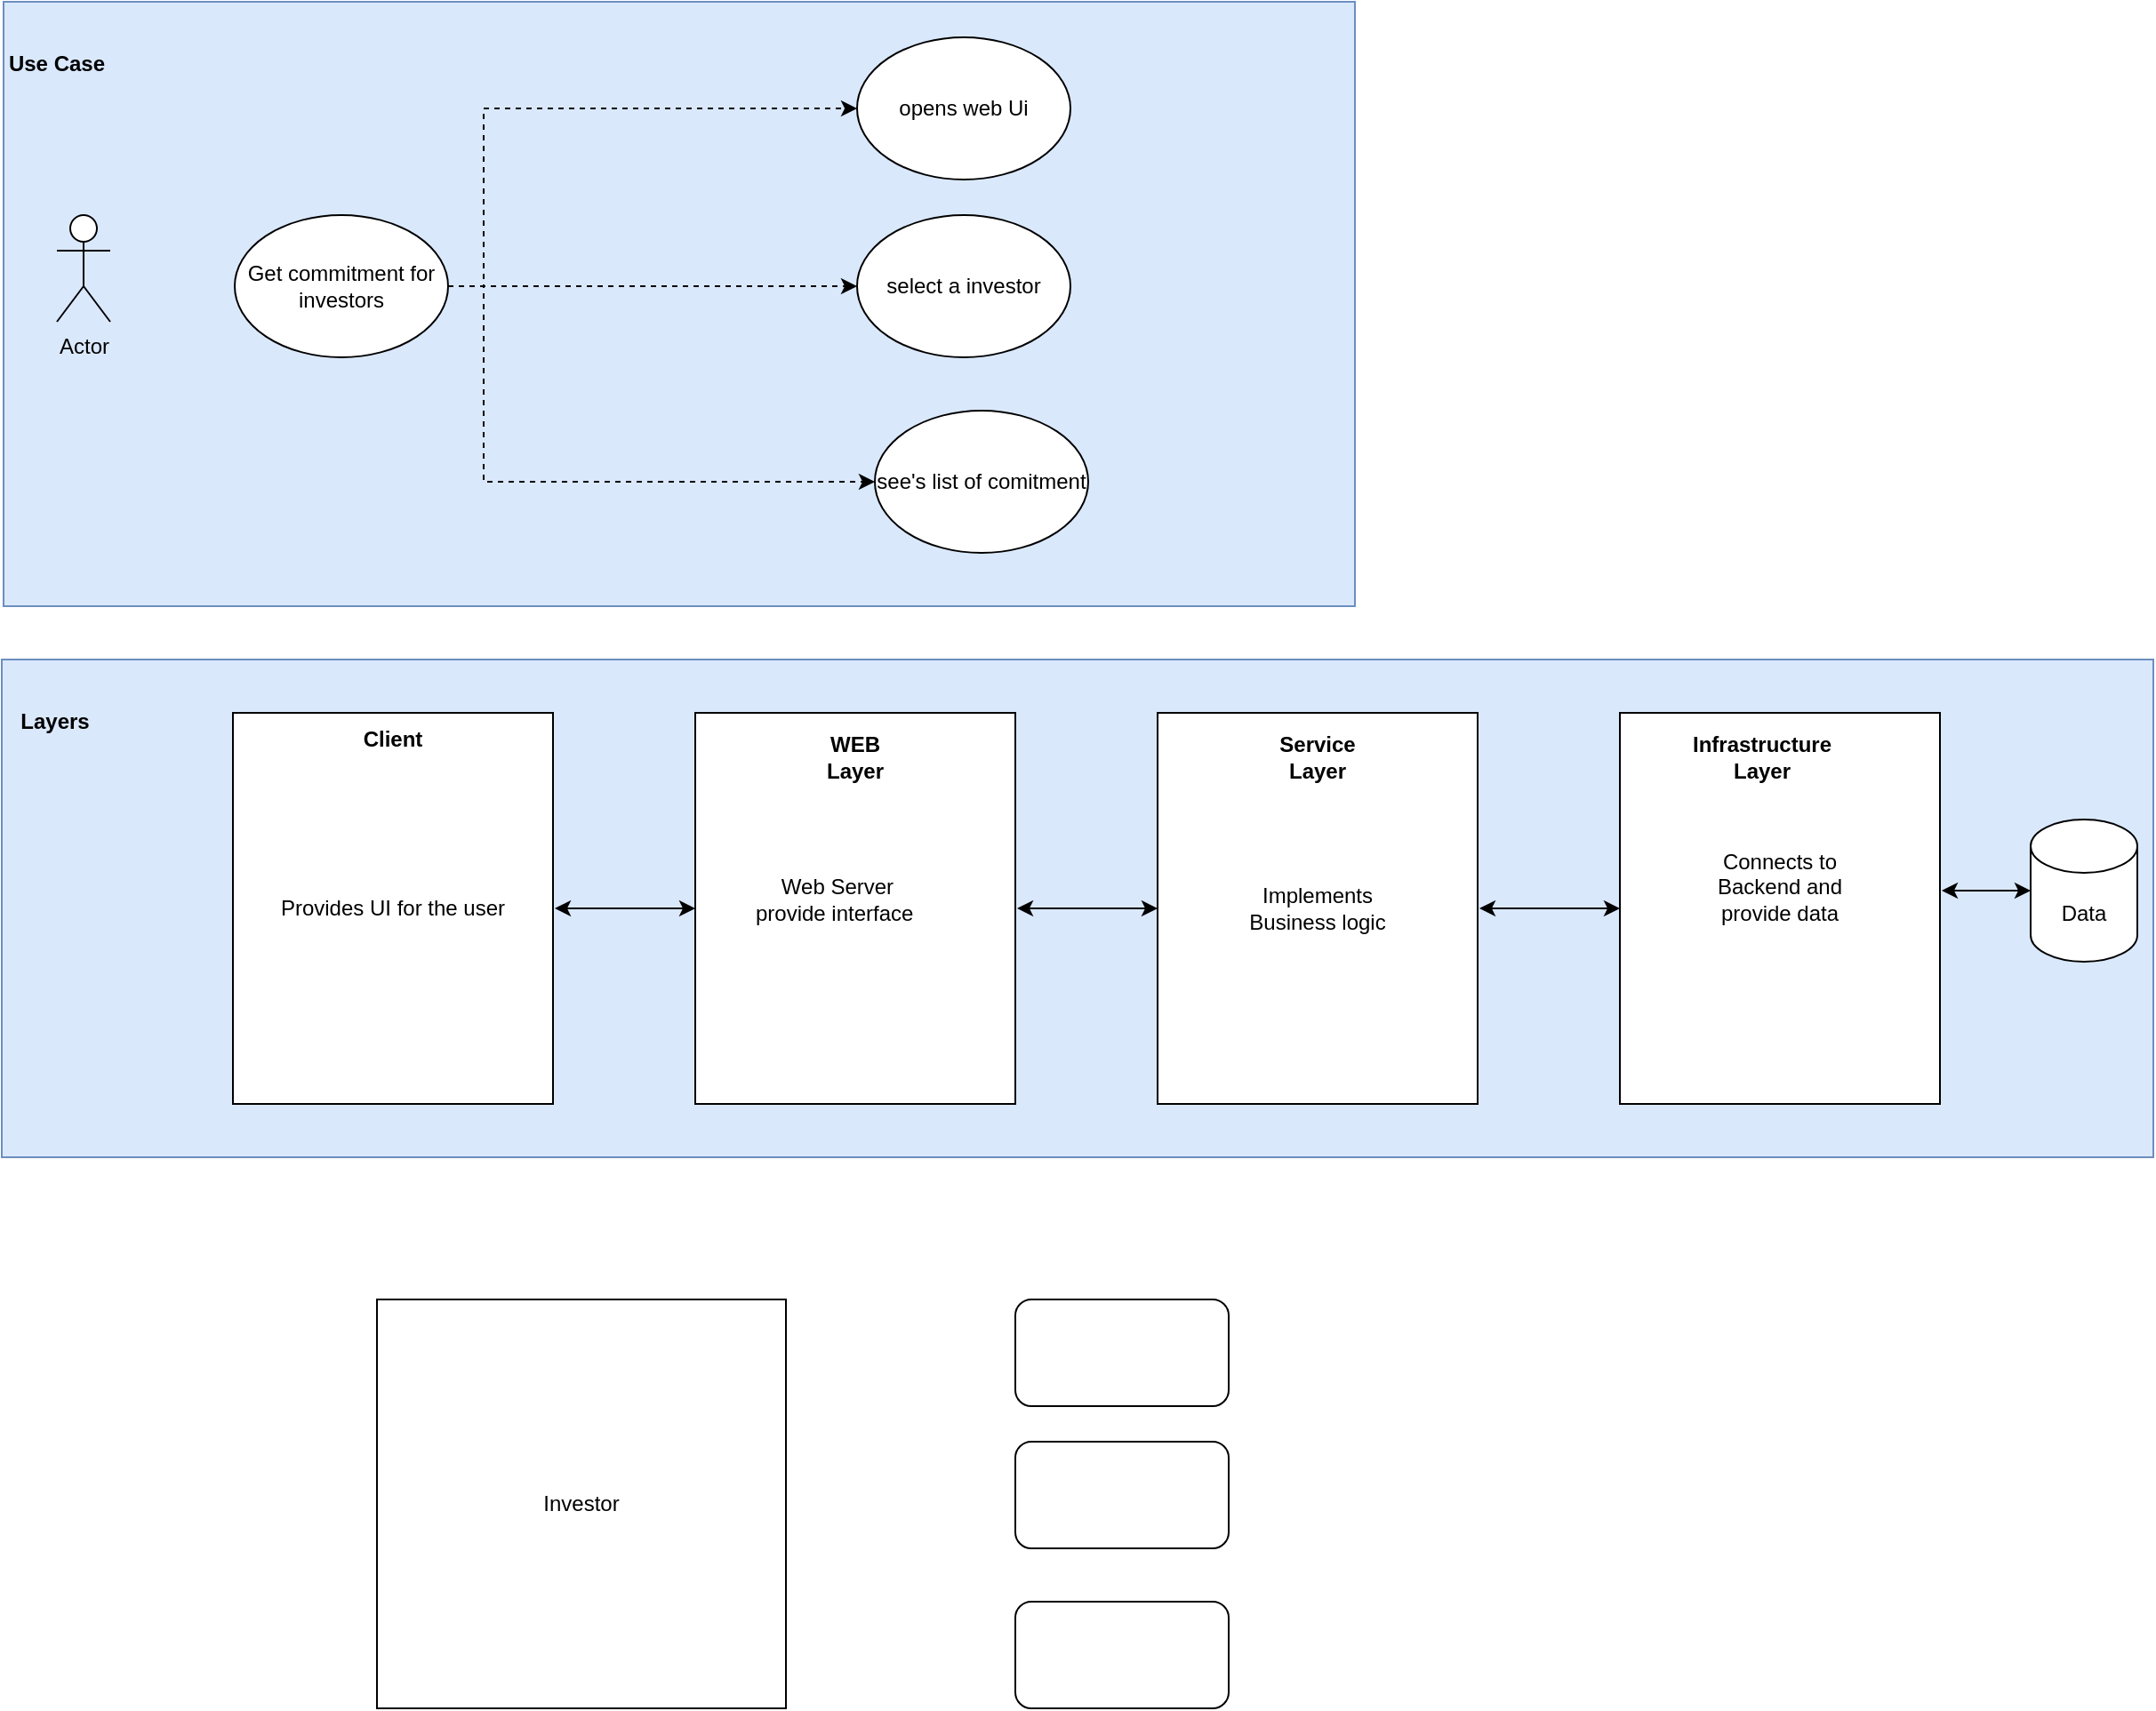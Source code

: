 <mxfile version="26.1.0">
  <diagram name="Page-1" id="V1F710PBBFFonj9ezb27">
    <mxGraphModel dx="1434" dy="772" grid="1" gridSize="10" guides="1" tooltips="1" connect="1" arrows="1" fold="1" page="1" pageScale="1" pageWidth="827" pageHeight="1169" math="0" shadow="0">
      <root>
        <mxCell id="0" />
        <mxCell id="1" parent="0" />
        <mxCell id="7Y6wi0ebRDmaSzmFhRmg-63" value="" style="rounded=0;whiteSpace=wrap;html=1;fillColor=#dae8fc;strokeColor=#6c8ebf;" parent="1" vertex="1">
          <mxGeometry x="10" y="10" width="760" height="340" as="geometry" />
        </mxCell>
        <mxCell id="7Y6wi0ebRDmaSzmFhRmg-20" value="Actor" style="shape=umlActor;verticalLabelPosition=bottom;verticalAlign=top;html=1;outlineConnect=0;" parent="1" vertex="1">
          <mxGeometry x="40" y="130" width="30" height="60" as="geometry" />
        </mxCell>
        <mxCell id="7Y6wi0ebRDmaSzmFhRmg-22" value="Use Case" style="text;html=1;align=center;verticalAlign=middle;whiteSpace=wrap;rounded=0;fontStyle=1" parent="1" vertex="1">
          <mxGeometry x="10" y="30" width="60" height="30" as="geometry" />
        </mxCell>
        <mxCell id="7Y6wi0ebRDmaSzmFhRmg-37" value="" style="edgeStyle=orthogonalEdgeStyle;rounded=0;orthogonalLoop=1;jettySize=auto;html=1;dashed=1;" parent="1" source="7Y6wi0ebRDmaSzmFhRmg-35" target="7Y6wi0ebRDmaSzmFhRmg-36" edge="1">
          <mxGeometry relative="1" as="geometry">
            <Array as="points">
              <mxPoint x="280" y="170" />
              <mxPoint x="280" y="70" />
            </Array>
          </mxGeometry>
        </mxCell>
        <mxCell id="7Y6wi0ebRDmaSzmFhRmg-39" value="" style="edgeStyle=orthogonalEdgeStyle;rounded=0;orthogonalLoop=1;jettySize=auto;html=1;dashed=1;" parent="1" source="7Y6wi0ebRDmaSzmFhRmg-35" target="7Y6wi0ebRDmaSzmFhRmg-38" edge="1">
          <mxGeometry relative="1" as="geometry" />
        </mxCell>
        <mxCell id="7Y6wi0ebRDmaSzmFhRmg-41" value="" style="edgeStyle=orthogonalEdgeStyle;rounded=0;orthogonalLoop=1;jettySize=auto;html=1;dashed=1;" parent="1" source="7Y6wi0ebRDmaSzmFhRmg-35" target="7Y6wi0ebRDmaSzmFhRmg-40" edge="1">
          <mxGeometry relative="1" as="geometry">
            <Array as="points">
              <mxPoint x="280" y="170" />
              <mxPoint x="280" y="280" />
            </Array>
          </mxGeometry>
        </mxCell>
        <mxCell id="7Y6wi0ebRDmaSzmFhRmg-35" value="Get commitment for investors" style="ellipse;whiteSpace=wrap;html=1;" parent="1" vertex="1">
          <mxGeometry x="140" y="130" width="120" height="80" as="geometry" />
        </mxCell>
        <mxCell id="7Y6wi0ebRDmaSzmFhRmg-36" value="opens web Ui" style="ellipse;whiteSpace=wrap;html=1;" parent="1" vertex="1">
          <mxGeometry x="490" y="30" width="120" height="80" as="geometry" />
        </mxCell>
        <mxCell id="7Y6wi0ebRDmaSzmFhRmg-64" value="" style="rounded=0;whiteSpace=wrap;html=1;fillColor=#dae8fc;strokeColor=#6c8ebf;" parent="1" vertex="1">
          <mxGeometry x="9" y="380" width="1210" height="280" as="geometry" />
        </mxCell>
        <mxCell id="7Y6wi0ebRDmaSzmFhRmg-38" value="select a investor" style="ellipse;whiteSpace=wrap;html=1;" parent="1" vertex="1">
          <mxGeometry x="490" y="130" width="120" height="80" as="geometry" />
        </mxCell>
        <mxCell id="7Y6wi0ebRDmaSzmFhRmg-40" value="see&#39;s list of comitment" style="ellipse;whiteSpace=wrap;html=1;" parent="1" vertex="1">
          <mxGeometry x="500" y="240" width="120" height="80" as="geometry" />
        </mxCell>
        <mxCell id="7Y6wi0ebRDmaSzmFhRmg-46" value="Provides UI for the user" style="rounded=0;whiteSpace=wrap;html=1;" parent="1" vertex="1">
          <mxGeometry x="139" y="410" width="180" height="220" as="geometry" />
        </mxCell>
        <mxCell id="7Y6wi0ebRDmaSzmFhRmg-47" value="Client" style="text;html=1;align=center;verticalAlign=middle;whiteSpace=wrap;rounded=0;fontStyle=1" parent="1" vertex="1">
          <mxGeometry x="199" y="410" width="60" height="30" as="geometry" />
        </mxCell>
        <mxCell id="7Y6wi0ebRDmaSzmFhRmg-50" value="" style="rounded=0;whiteSpace=wrap;html=1;" parent="1" vertex="1">
          <mxGeometry x="399" y="410" width="180" height="220" as="geometry" />
        </mxCell>
        <mxCell id="7Y6wi0ebRDmaSzmFhRmg-52" value="WEB Layer" style="text;html=1;align=center;verticalAlign=middle;whiteSpace=wrap;rounded=0;fontStyle=1" parent="1" vertex="1">
          <mxGeometry x="459" y="420" width="60" height="30" as="geometry" />
        </mxCell>
        <mxCell id="7Y6wi0ebRDmaSzmFhRmg-54" value="Web Server&lt;div&gt;provide interface&amp;nbsp;&lt;/div&gt;" style="text;html=1;align=center;verticalAlign=middle;whiteSpace=wrap;rounded=0;" parent="1" vertex="1">
          <mxGeometry x="429" y="500" width="100" height="30" as="geometry" />
        </mxCell>
        <mxCell id="7Y6wi0ebRDmaSzmFhRmg-55" value="" style="rounded=0;whiteSpace=wrap;html=1;" parent="1" vertex="1">
          <mxGeometry x="659" y="410" width="180" height="220" as="geometry" />
        </mxCell>
        <mxCell id="7Y6wi0ebRDmaSzmFhRmg-57" value="&lt;b&gt;Service Layer&lt;/b&gt;" style="text;html=1;align=center;verticalAlign=middle;whiteSpace=wrap;rounded=0;" parent="1" vertex="1">
          <mxGeometry x="719" y="420" width="60" height="30" as="geometry" />
        </mxCell>
        <mxCell id="7Y6wi0ebRDmaSzmFhRmg-58" value="Implements Business logic" style="text;html=1;align=center;verticalAlign=middle;whiteSpace=wrap;rounded=0;" parent="1" vertex="1">
          <mxGeometry x="699" y="505" width="100" height="30" as="geometry" />
        </mxCell>
        <mxCell id="7Y6wi0ebRDmaSzmFhRmg-59" value="" style="rounded=0;whiteSpace=wrap;html=1;" parent="1" vertex="1">
          <mxGeometry x="919" y="410" width="180" height="220" as="geometry" />
        </mxCell>
        <mxCell id="7Y6wi0ebRDmaSzmFhRmg-61" value="&lt;b&gt;Infrastructure Layer&lt;/b&gt;" style="text;html=1;align=center;verticalAlign=middle;whiteSpace=wrap;rounded=0;" parent="1" vertex="1">
          <mxGeometry x="969" y="420" width="60" height="30" as="geometry" />
        </mxCell>
        <mxCell id="7Y6wi0ebRDmaSzmFhRmg-62" value="Connects to Backend and provide data&lt;div&gt;&lt;br&gt;&lt;/div&gt;" style="text;html=1;align=center;verticalAlign=middle;whiteSpace=wrap;rounded=0;" parent="1" vertex="1">
          <mxGeometry x="959" y="500" width="100" height="30" as="geometry" />
        </mxCell>
        <mxCell id="7Y6wi0ebRDmaSzmFhRmg-66" value="Data" style="shape=cylinder3;whiteSpace=wrap;html=1;boundedLbl=1;backgroundOutline=1;size=15;" parent="1" vertex="1">
          <mxGeometry x="1150" y="470" width="60" height="80" as="geometry" />
        </mxCell>
        <mxCell id="7Y6wi0ebRDmaSzmFhRmg-68" value="" style="endArrow=classic;startArrow=classic;html=1;rounded=0;entryX=0;entryY=0.5;entryDx=0;entryDy=0;" parent="1" target="7Y6wi0ebRDmaSzmFhRmg-50" edge="1">
          <mxGeometry width="50" height="50" relative="1" as="geometry">
            <mxPoint x="320" y="520" as="sourcePoint" />
            <mxPoint x="370" y="470" as="targetPoint" />
          </mxGeometry>
        </mxCell>
        <mxCell id="7Y6wi0ebRDmaSzmFhRmg-69" value="" style="endArrow=classic;startArrow=classic;html=1;rounded=0;entryX=0;entryY=0.5;entryDx=0;entryDy=0;" parent="1" target="7Y6wi0ebRDmaSzmFhRmg-55" edge="1">
          <mxGeometry width="50" height="50" relative="1" as="geometry">
            <mxPoint x="580" y="520" as="sourcePoint" />
            <mxPoint x="630" y="470" as="targetPoint" />
          </mxGeometry>
        </mxCell>
        <mxCell id="7Y6wi0ebRDmaSzmFhRmg-70" value="" style="endArrow=classic;startArrow=classic;html=1;rounded=0;entryX=0;entryY=0.5;entryDx=0;entryDy=0;" parent="1" target="7Y6wi0ebRDmaSzmFhRmg-59" edge="1">
          <mxGeometry width="50" height="50" relative="1" as="geometry">
            <mxPoint x="840" y="520" as="sourcePoint" />
            <mxPoint x="890" y="470" as="targetPoint" />
          </mxGeometry>
        </mxCell>
        <mxCell id="7Y6wi0ebRDmaSzmFhRmg-71" value="" style="endArrow=classic;startArrow=classic;html=1;rounded=0;entryX=0;entryY=0.5;entryDx=0;entryDy=0;entryPerimeter=0;" parent="1" target="7Y6wi0ebRDmaSzmFhRmg-66" edge="1">
          <mxGeometry width="50" height="50" relative="1" as="geometry">
            <mxPoint x="1100" y="510" as="sourcePoint" />
            <mxPoint x="1150" y="460" as="targetPoint" />
          </mxGeometry>
        </mxCell>
        <mxCell id="7Y6wi0ebRDmaSzmFhRmg-72" value="Layers" style="text;html=1;align=center;verticalAlign=middle;whiteSpace=wrap;rounded=0;fontStyle=1" parent="1" vertex="1">
          <mxGeometry x="9" y="400" width="60" height="30" as="geometry" />
        </mxCell>
        <mxCell id="PYoNpVn44HK999TKBuiT-5" value="Investor" style="whiteSpace=wrap;html=1;aspect=fixed;" vertex="1" parent="1">
          <mxGeometry x="220" y="740" width="230" height="230" as="geometry" />
        </mxCell>
        <mxCell id="PYoNpVn44HK999TKBuiT-9" value="" style="rounded=1;whiteSpace=wrap;html=1;" vertex="1" parent="1">
          <mxGeometry x="579" y="740" width="120" height="60" as="geometry" />
        </mxCell>
        <mxCell id="PYoNpVn44HK999TKBuiT-10" value="" style="rounded=1;whiteSpace=wrap;html=1;" vertex="1" parent="1">
          <mxGeometry x="579" y="820" width="120" height="60" as="geometry" />
        </mxCell>
        <mxCell id="PYoNpVn44HK999TKBuiT-11" value="" style="rounded=1;whiteSpace=wrap;html=1;" vertex="1" parent="1">
          <mxGeometry x="579" y="910" width="120" height="60" as="geometry" />
        </mxCell>
      </root>
    </mxGraphModel>
  </diagram>
</mxfile>
